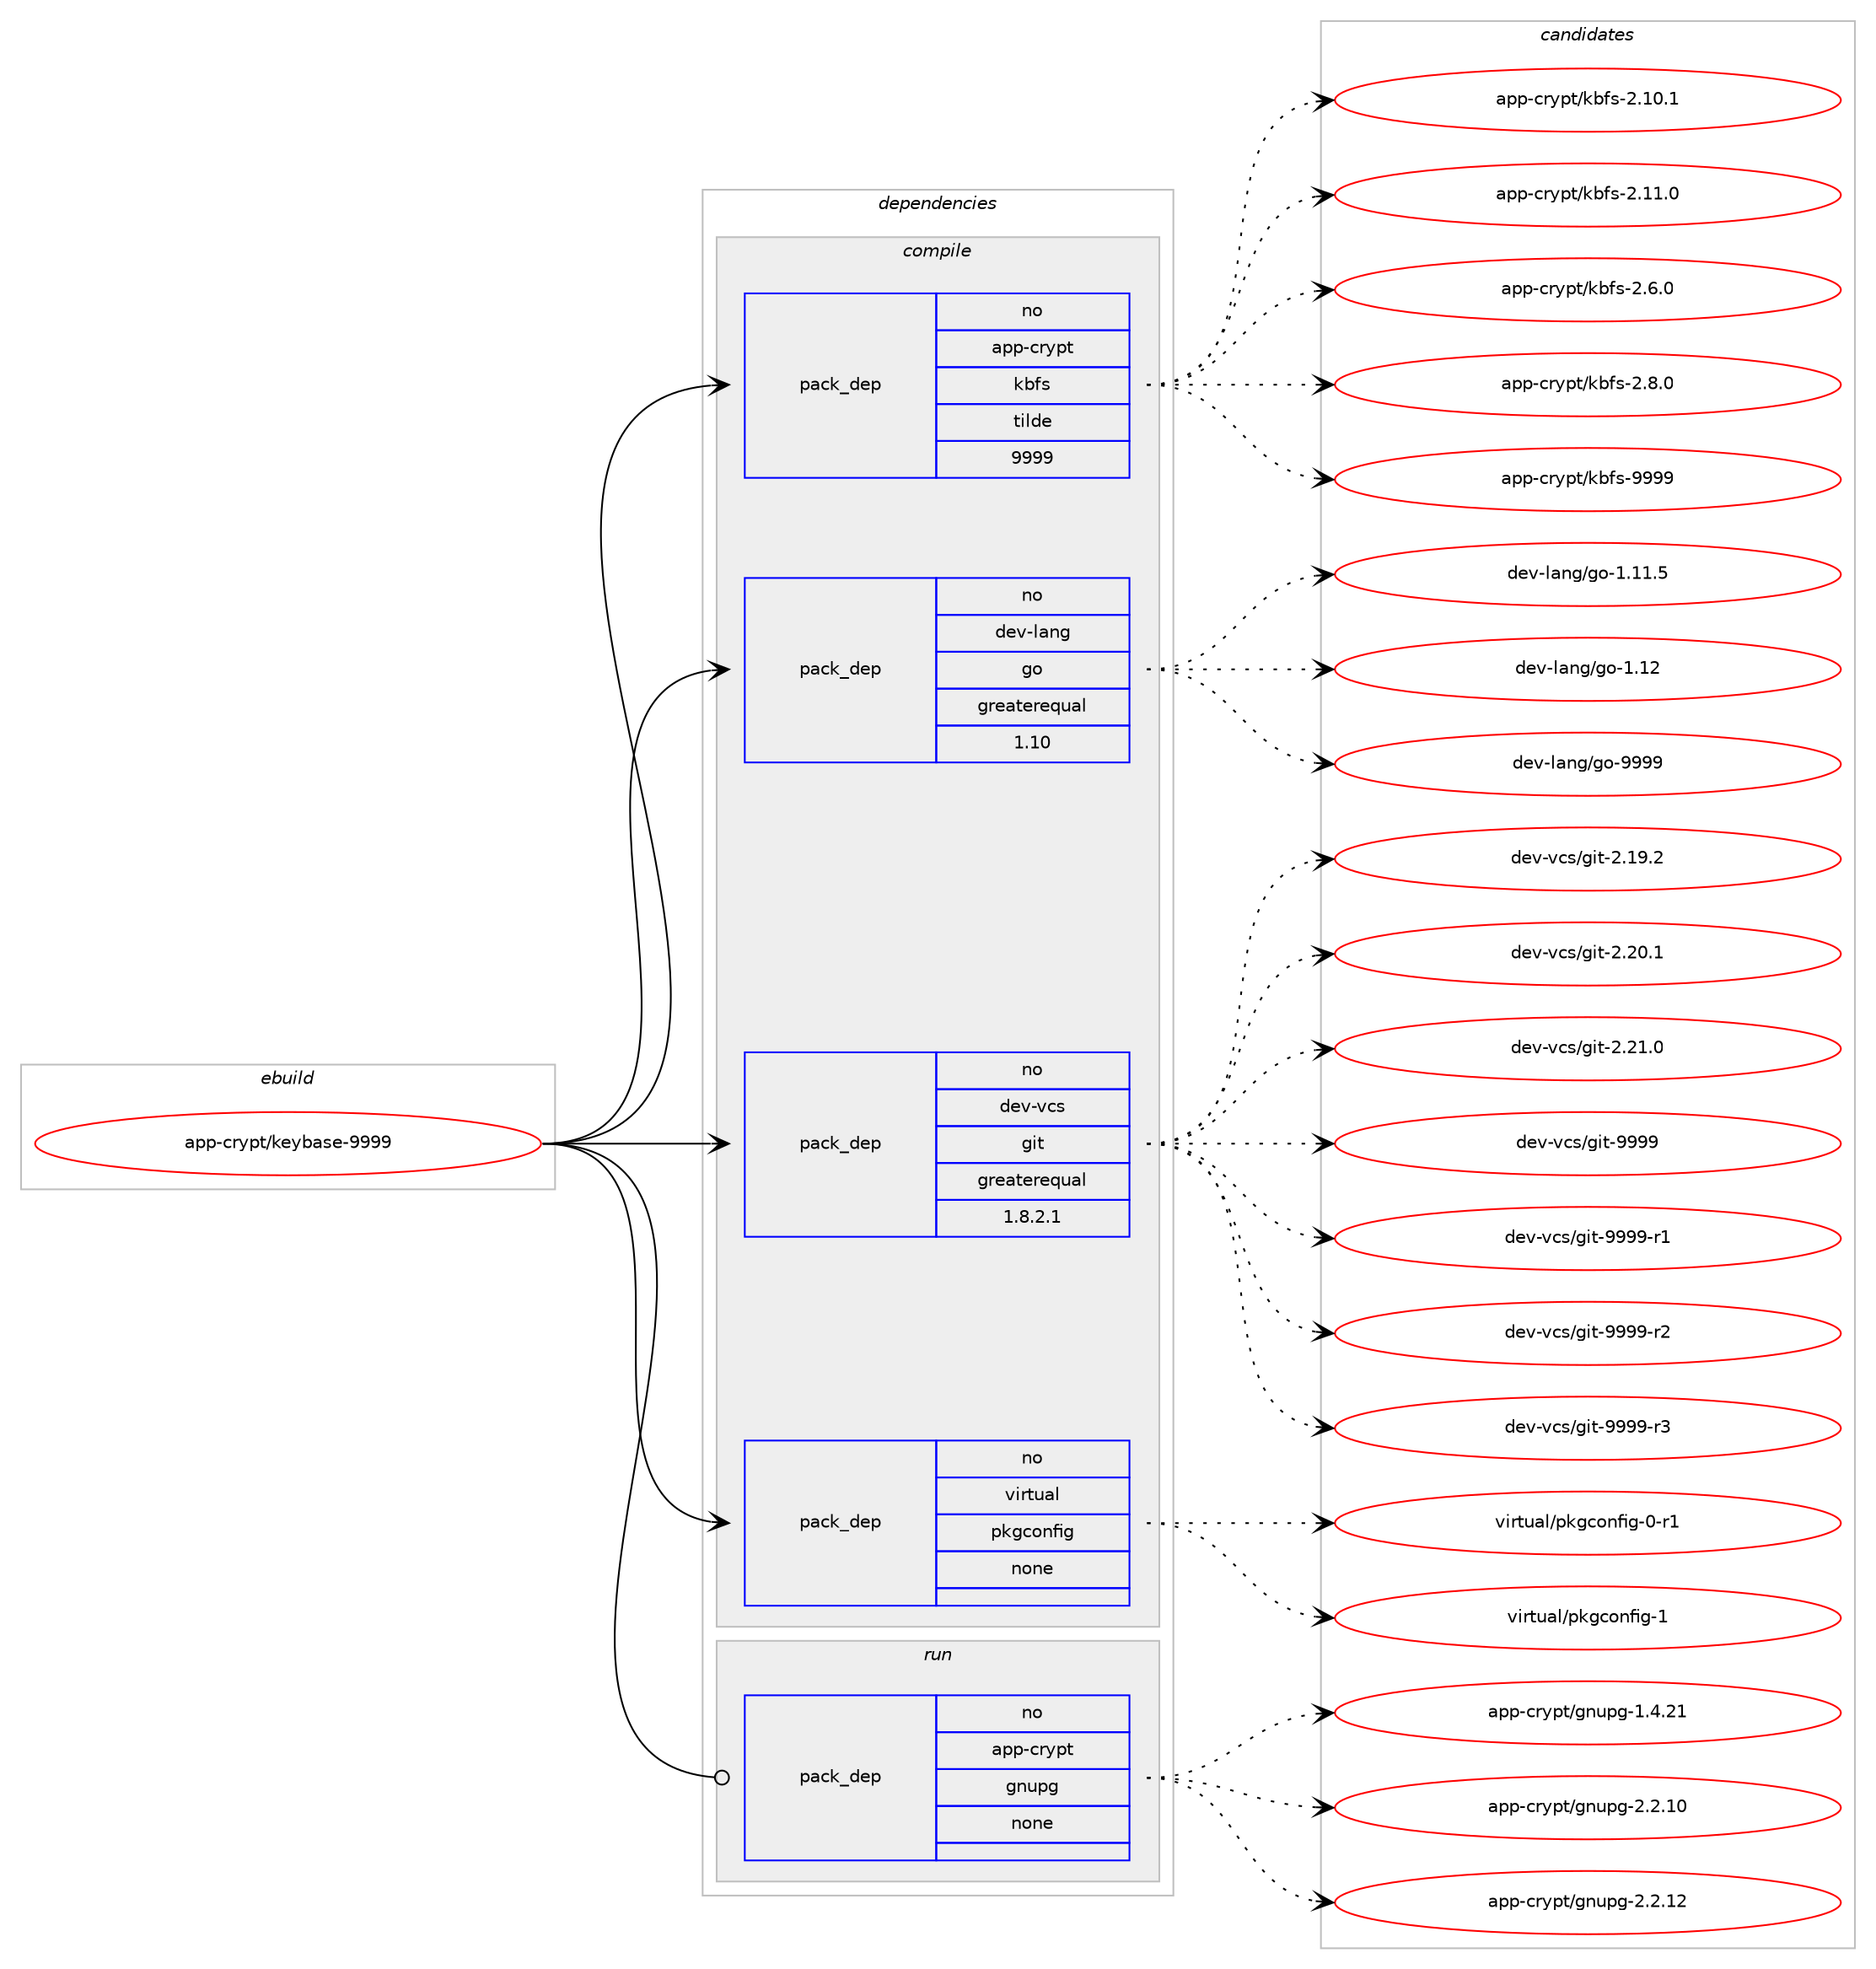 digraph prolog {

# *************
# Graph options
# *************

newrank=true;
concentrate=true;
compound=true;
graph [rankdir=LR,fontname=Helvetica,fontsize=10,ranksep=1.5];#, ranksep=2.5, nodesep=0.2];
edge  [arrowhead=vee];
node  [fontname=Helvetica,fontsize=10];

# **********
# The ebuild
# **********

subgraph cluster_leftcol {
color=gray;
rank=same;
label=<<i>ebuild</i>>;
id [label="app-crypt/keybase-9999", color=red, width=4, href="../app-crypt/keybase-9999.svg"];
}

# ****************
# The dependencies
# ****************

subgraph cluster_midcol {
color=gray;
label=<<i>dependencies</i>>;
subgraph cluster_compile {
fillcolor="#eeeeee";
style=filled;
label=<<i>compile</i>>;
subgraph pack908448 {
dependency1276031 [label=<<TABLE BORDER="0" CELLBORDER="1" CELLSPACING="0" CELLPADDING="4" WIDTH="220"><TR><TD ROWSPAN="6" CELLPADDING="30">pack_dep</TD></TR><TR><TD WIDTH="110">no</TD></TR><TR><TD>app-crypt</TD></TR><TR><TD>kbfs</TD></TR><TR><TD>tilde</TD></TR><TR><TD>9999</TD></TR></TABLE>>, shape=none, color=blue];
}
id:e -> dependency1276031:w [weight=20,style="solid",arrowhead="vee"];
subgraph pack908449 {
dependency1276032 [label=<<TABLE BORDER="0" CELLBORDER="1" CELLSPACING="0" CELLPADDING="4" WIDTH="220"><TR><TD ROWSPAN="6" CELLPADDING="30">pack_dep</TD></TR><TR><TD WIDTH="110">no</TD></TR><TR><TD>dev-lang</TD></TR><TR><TD>go</TD></TR><TR><TD>greaterequal</TD></TR><TR><TD>1.10</TD></TR></TABLE>>, shape=none, color=blue];
}
id:e -> dependency1276032:w [weight=20,style="solid",arrowhead="vee"];
subgraph pack908450 {
dependency1276033 [label=<<TABLE BORDER="0" CELLBORDER="1" CELLSPACING="0" CELLPADDING="4" WIDTH="220"><TR><TD ROWSPAN="6" CELLPADDING="30">pack_dep</TD></TR><TR><TD WIDTH="110">no</TD></TR><TR><TD>dev-vcs</TD></TR><TR><TD>git</TD></TR><TR><TD>greaterequal</TD></TR><TR><TD>1.8.2.1</TD></TR></TABLE>>, shape=none, color=blue];
}
id:e -> dependency1276033:w [weight=20,style="solid",arrowhead="vee"];
subgraph pack908451 {
dependency1276034 [label=<<TABLE BORDER="0" CELLBORDER="1" CELLSPACING="0" CELLPADDING="4" WIDTH="220"><TR><TD ROWSPAN="6" CELLPADDING="30">pack_dep</TD></TR><TR><TD WIDTH="110">no</TD></TR><TR><TD>virtual</TD></TR><TR><TD>pkgconfig</TD></TR><TR><TD>none</TD></TR><TR><TD></TD></TR></TABLE>>, shape=none, color=blue];
}
id:e -> dependency1276034:w [weight=20,style="solid",arrowhead="vee"];
}
subgraph cluster_compileandrun {
fillcolor="#eeeeee";
style=filled;
label=<<i>compile and run</i>>;
}
subgraph cluster_run {
fillcolor="#eeeeee";
style=filled;
label=<<i>run</i>>;
subgraph pack908452 {
dependency1276035 [label=<<TABLE BORDER="0" CELLBORDER="1" CELLSPACING="0" CELLPADDING="4" WIDTH="220"><TR><TD ROWSPAN="6" CELLPADDING="30">pack_dep</TD></TR><TR><TD WIDTH="110">no</TD></TR><TR><TD>app-crypt</TD></TR><TR><TD>gnupg</TD></TR><TR><TD>none</TD></TR><TR><TD></TD></TR></TABLE>>, shape=none, color=blue];
}
id:e -> dependency1276035:w [weight=20,style="solid",arrowhead="odot"];
}
}

# **************
# The candidates
# **************

subgraph cluster_choices {
rank=same;
color=gray;
label=<<i>candidates</i>>;

subgraph choice908448 {
color=black;
nodesep=1;
choice971121124599114121112116471079810211545504649484649 [label="app-crypt/kbfs-2.10.1", color=red, width=4,href="../app-crypt/kbfs-2.10.1.svg"];
choice971121124599114121112116471079810211545504649494648 [label="app-crypt/kbfs-2.11.0", color=red, width=4,href="../app-crypt/kbfs-2.11.0.svg"];
choice9711211245991141211121164710798102115455046544648 [label="app-crypt/kbfs-2.6.0", color=red, width=4,href="../app-crypt/kbfs-2.6.0.svg"];
choice9711211245991141211121164710798102115455046564648 [label="app-crypt/kbfs-2.8.0", color=red, width=4,href="../app-crypt/kbfs-2.8.0.svg"];
choice97112112459911412111211647107981021154557575757 [label="app-crypt/kbfs-9999", color=red, width=4,href="../app-crypt/kbfs-9999.svg"];
dependency1276031:e -> choice971121124599114121112116471079810211545504649484649:w [style=dotted,weight="100"];
dependency1276031:e -> choice971121124599114121112116471079810211545504649494648:w [style=dotted,weight="100"];
dependency1276031:e -> choice9711211245991141211121164710798102115455046544648:w [style=dotted,weight="100"];
dependency1276031:e -> choice9711211245991141211121164710798102115455046564648:w [style=dotted,weight="100"];
dependency1276031:e -> choice97112112459911412111211647107981021154557575757:w [style=dotted,weight="100"];
}
subgraph choice908449 {
color=black;
nodesep=1;
choice10010111845108971101034710311145494649494653 [label="dev-lang/go-1.11.5", color=red, width=4,href="../dev-lang/go-1.11.5.svg"];
choice1001011184510897110103471031114549464950 [label="dev-lang/go-1.12", color=red, width=4,href="../dev-lang/go-1.12.svg"];
choice1001011184510897110103471031114557575757 [label="dev-lang/go-9999", color=red, width=4,href="../dev-lang/go-9999.svg"];
dependency1276032:e -> choice10010111845108971101034710311145494649494653:w [style=dotted,weight="100"];
dependency1276032:e -> choice1001011184510897110103471031114549464950:w [style=dotted,weight="100"];
dependency1276032:e -> choice1001011184510897110103471031114557575757:w [style=dotted,weight="100"];
}
subgraph choice908450 {
color=black;
nodesep=1;
choice10010111845118991154710310511645504649574650 [label="dev-vcs/git-2.19.2", color=red, width=4,href="../dev-vcs/git-2.19.2.svg"];
choice10010111845118991154710310511645504650484649 [label="dev-vcs/git-2.20.1", color=red, width=4,href="../dev-vcs/git-2.20.1.svg"];
choice10010111845118991154710310511645504650494648 [label="dev-vcs/git-2.21.0", color=red, width=4,href="../dev-vcs/git-2.21.0.svg"];
choice1001011184511899115471031051164557575757 [label="dev-vcs/git-9999", color=red, width=4,href="../dev-vcs/git-9999.svg"];
choice10010111845118991154710310511645575757574511449 [label="dev-vcs/git-9999-r1", color=red, width=4,href="../dev-vcs/git-9999-r1.svg"];
choice10010111845118991154710310511645575757574511450 [label="dev-vcs/git-9999-r2", color=red, width=4,href="../dev-vcs/git-9999-r2.svg"];
choice10010111845118991154710310511645575757574511451 [label="dev-vcs/git-9999-r3", color=red, width=4,href="../dev-vcs/git-9999-r3.svg"];
dependency1276033:e -> choice10010111845118991154710310511645504649574650:w [style=dotted,weight="100"];
dependency1276033:e -> choice10010111845118991154710310511645504650484649:w [style=dotted,weight="100"];
dependency1276033:e -> choice10010111845118991154710310511645504650494648:w [style=dotted,weight="100"];
dependency1276033:e -> choice1001011184511899115471031051164557575757:w [style=dotted,weight="100"];
dependency1276033:e -> choice10010111845118991154710310511645575757574511449:w [style=dotted,weight="100"];
dependency1276033:e -> choice10010111845118991154710310511645575757574511450:w [style=dotted,weight="100"];
dependency1276033:e -> choice10010111845118991154710310511645575757574511451:w [style=dotted,weight="100"];
}
subgraph choice908451 {
color=black;
nodesep=1;
choice11810511411611797108471121071039911111010210510345484511449 [label="virtual/pkgconfig-0-r1", color=red, width=4,href="../virtual/pkgconfig-0-r1.svg"];
choice1181051141161179710847112107103991111101021051034549 [label="virtual/pkgconfig-1", color=red, width=4,href="../virtual/pkgconfig-1.svg"];
dependency1276034:e -> choice11810511411611797108471121071039911111010210510345484511449:w [style=dotted,weight="100"];
dependency1276034:e -> choice1181051141161179710847112107103991111101021051034549:w [style=dotted,weight="100"];
}
subgraph choice908452 {
color=black;
nodesep=1;
choice9711211245991141211121164710311011711210345494652465049 [label="app-crypt/gnupg-1.4.21", color=red, width=4,href="../app-crypt/gnupg-1.4.21.svg"];
choice9711211245991141211121164710311011711210345504650464948 [label="app-crypt/gnupg-2.2.10", color=red, width=4,href="../app-crypt/gnupg-2.2.10.svg"];
choice9711211245991141211121164710311011711210345504650464950 [label="app-crypt/gnupg-2.2.12", color=red, width=4,href="../app-crypt/gnupg-2.2.12.svg"];
dependency1276035:e -> choice9711211245991141211121164710311011711210345494652465049:w [style=dotted,weight="100"];
dependency1276035:e -> choice9711211245991141211121164710311011711210345504650464948:w [style=dotted,weight="100"];
dependency1276035:e -> choice9711211245991141211121164710311011711210345504650464950:w [style=dotted,weight="100"];
}
}

}

